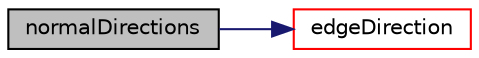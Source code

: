 digraph "normalDirections"
{
  bgcolor="transparent";
  edge [fontname="Helvetica",fontsize="10",labelfontname="Helvetica",labelfontsize="10"];
  node [fontname="Helvetica",fontsize="10",shape=record];
  rankdir="LR";
  Node1 [label="normalDirections",height=0.2,width=0.4,color="black", fillcolor="grey75", style="filled", fontcolor="black"];
  Node1 -> Node2 [color="midnightblue",fontsize="10",style="solid",fontname="Helvetica"];
  Node2 [label="edgeDirection",height=0.2,width=0.4,color="red",URL="$a00709.html#a73ecaff1c0db11a69986cae5b295b84f",tooltip="Return the direction of edgeI, pointing away from ptI. "];
}
